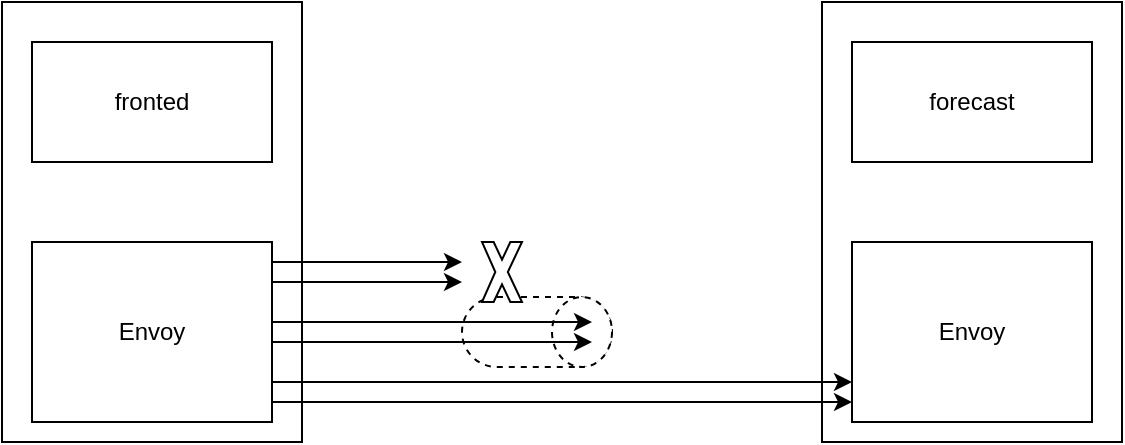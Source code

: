 <mxfile version="12.6.5" type="device"><diagram id="Zj10-zPERK_nznEUxe9E" name="Page-1"><mxGraphModel dx="1024" dy="592" grid="1" gridSize="10" guides="1" tooltips="1" connect="1" arrows="1" fold="1" page="1" pageScale="1" pageWidth="2339" pageHeight="3300" math="0" shadow="0"><root><mxCell id="0"/><mxCell id="1" parent="0"/><mxCell id="E4FoF4DaU8tvPM5uJ5CS-16" value="" style="rounded=1;whiteSpace=wrap;html=1;arcSize=50;dashed=1;" vertex="1" parent="1"><mxGeometry x="380" y="437.5" width="75" height="35" as="geometry"/></mxCell><mxCell id="E4FoF4DaU8tvPM5uJ5CS-15" value="" style="ellipse;whiteSpace=wrap;html=1;dashed=1;" vertex="1" parent="1"><mxGeometry x="425" y="437.5" width="30" height="35" as="geometry"/></mxCell><mxCell id="E4FoF4DaU8tvPM5uJ5CS-1" value="" style="rounded=0;whiteSpace=wrap;html=1;" vertex="1" parent="1"><mxGeometry x="150" y="290" width="150" height="220" as="geometry"/></mxCell><mxCell id="E4FoF4DaU8tvPM5uJ5CS-2" value="fronted" style="rounded=0;whiteSpace=wrap;html=1;" vertex="1" parent="1"><mxGeometry x="165" y="310" width="120" height="60" as="geometry"/></mxCell><mxCell id="E4FoF4DaU8tvPM5uJ5CS-3" value="Envoy" style="rounded=0;whiteSpace=wrap;html=1;" vertex="1" parent="1"><mxGeometry x="165" y="410" width="120" height="90" as="geometry"/></mxCell><mxCell id="E4FoF4DaU8tvPM5uJ5CS-4" value="" style="rounded=0;whiteSpace=wrap;html=1;" vertex="1" parent="1"><mxGeometry x="560" y="290" width="150" height="220" as="geometry"/></mxCell><mxCell id="E4FoF4DaU8tvPM5uJ5CS-5" value="forecast" style="rounded=0;whiteSpace=wrap;html=1;" vertex="1" parent="1"><mxGeometry x="575" y="310" width="120" height="60" as="geometry"/></mxCell><mxCell id="E4FoF4DaU8tvPM5uJ5CS-6" value="Envoy" style="rounded=0;whiteSpace=wrap;html=1;" vertex="1" parent="1"><mxGeometry x="575" y="410" width="120" height="90" as="geometry"/></mxCell><mxCell id="E4FoF4DaU8tvPM5uJ5CS-7" value="" style="endArrow=classic;html=1;" edge="1" parent="1"><mxGeometry width="50" height="50" relative="1" as="geometry"><mxPoint x="285" y="490" as="sourcePoint"/><mxPoint x="575" y="490" as="targetPoint"/></mxGeometry></mxCell><mxCell id="E4FoF4DaU8tvPM5uJ5CS-8" value="" style="endArrow=classic;html=1;" edge="1" parent="1"><mxGeometry width="50" height="50" relative="1" as="geometry"><mxPoint x="285" y="480" as="sourcePoint"/><mxPoint x="575" y="480" as="targetPoint"/></mxGeometry></mxCell><mxCell id="E4FoF4DaU8tvPM5uJ5CS-9" value="" style="endArrow=classic;html=1;" edge="1" parent="1"><mxGeometry width="50" height="50" relative="1" as="geometry"><mxPoint x="285" y="460" as="sourcePoint"/><mxPoint x="445" y="460" as="targetPoint"/></mxGeometry></mxCell><mxCell id="E4FoF4DaU8tvPM5uJ5CS-10" value="" style="endArrow=classic;html=1;" edge="1" parent="1"><mxGeometry width="50" height="50" relative="1" as="geometry"><mxPoint x="285" y="450" as="sourcePoint"/><mxPoint x="445" y="450" as="targetPoint"/></mxGeometry></mxCell><mxCell id="E4FoF4DaU8tvPM5uJ5CS-11" value="" style="endArrow=classic;html=1;" edge="1" parent="1"><mxGeometry width="50" height="50" relative="1" as="geometry"><mxPoint x="285" y="430" as="sourcePoint"/><mxPoint x="380" y="430" as="targetPoint"/></mxGeometry></mxCell><mxCell id="E4FoF4DaU8tvPM5uJ5CS-12" value="" style="endArrow=classic;html=1;" edge="1" parent="1"><mxGeometry width="50" height="50" relative="1" as="geometry"><mxPoint x="285" y="420" as="sourcePoint"/><mxPoint x="380" y="420" as="targetPoint"/></mxGeometry></mxCell><mxCell id="E4FoF4DaU8tvPM5uJ5CS-13" value="" style="verticalLabelPosition=bottom;verticalAlign=top;html=1;shape=mxgraph.basic.x" vertex="1" parent="1"><mxGeometry x="390" y="410" width="20" height="30" as="geometry"/></mxCell></root></mxGraphModel></diagram></mxfile>